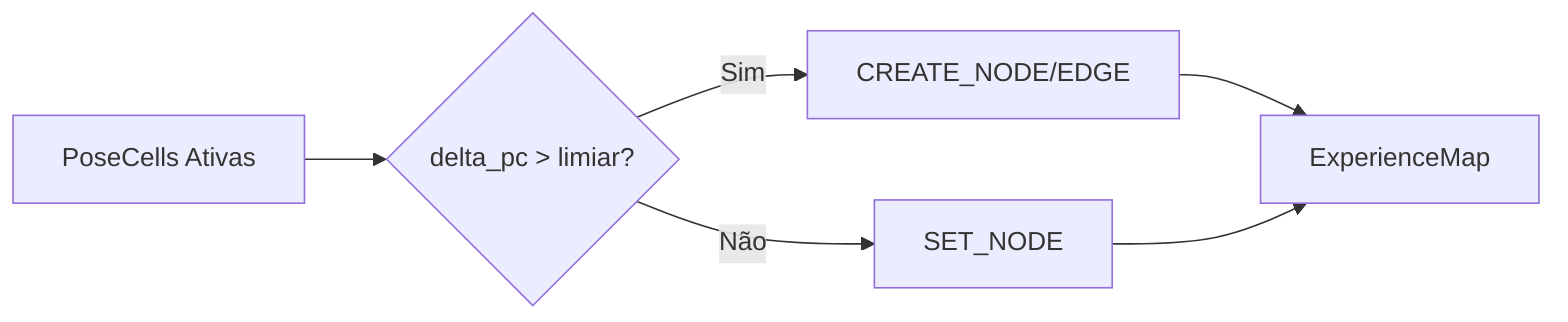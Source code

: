 graph LR
    A[PoseCells Ativas] --> B{delta_pc > limiar?}
    B -->|Sim| C[CREATE_NODE/EDGE]
    B -->|Não| D[SET_NODE]
    C --> E[ExperienceMap]
    D --> E